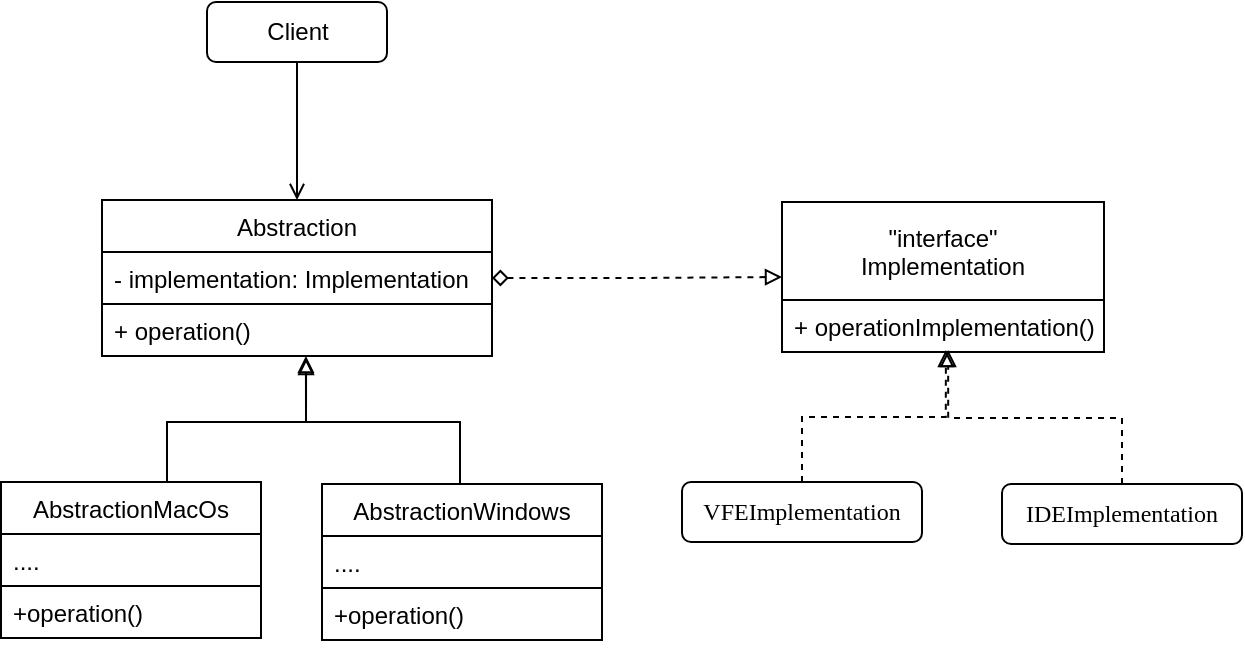 <mxfile version="14.6.13" type="device"><diagram id="0htemD8qlJN22upxG3-2" name="Страница 1"><mxGraphModel dx="852" dy="534" grid="1" gridSize="10" guides="1" tooltips="1" connect="1" arrows="1" fold="1" page="1" pageScale="1" pageWidth="827" pageHeight="1169" math="0" shadow="0"><root><mxCell id="0"/><mxCell id="1" parent="0"/><mxCell id="5ujGc7rSw36JbrIEHeg1-12" style="edgeStyle=orthogonalEdgeStyle;rounded=0;orthogonalLoop=1;jettySize=auto;html=1;entryX=0.5;entryY=0;entryDx=0;entryDy=0;endArrow=open;endFill=0;" edge="1" parent="1" source="5ujGc7rSw36JbrIEHeg1-1" target="5ujGc7rSw36JbrIEHeg1-2"><mxGeometry relative="1" as="geometry"/></mxCell><mxCell id="5ujGc7rSw36JbrIEHeg1-1" value="Client" style="rounded=1;whiteSpace=wrap;html=1;" vertex="1" parent="1"><mxGeometry x="252.5" y="120" width="90" height="30" as="geometry"/></mxCell><mxCell id="5ujGc7rSw36JbrIEHeg1-2" value="Abstraction" style="swimlane;fontStyle=0;childLayout=stackLayout;horizontal=1;startSize=26;horizontalStack=0;resizeParent=1;resizeParentMax=0;resizeLast=0;collapsible=1;marginBottom=0;" vertex="1" parent="1"><mxGeometry x="200" y="219" width="195" height="78" as="geometry"/></mxCell><mxCell id="5ujGc7rSw36JbrIEHeg1-3" value="- implementation: Implementation" style="text;strokeColor=#000000;fillColor=none;align=left;verticalAlign=top;spacingLeft=4;spacingRight=4;overflow=hidden;rotatable=0;points=[[0,0.5],[1,0.5]];portConstraint=eastwest;" vertex="1" parent="5ujGc7rSw36JbrIEHeg1-2"><mxGeometry y="26" width="195" height="26" as="geometry"/></mxCell><mxCell id="5ujGc7rSw36JbrIEHeg1-4" value="+ operation()" style="text;strokeColor=none;fillColor=none;align=left;verticalAlign=top;spacingLeft=4;spacingRight=4;overflow=hidden;rotatable=0;points=[[0,0.5],[1,0.5]];portConstraint=eastwest;" vertex="1" parent="5ujGc7rSw36JbrIEHeg1-2"><mxGeometry y="52" width="195" height="26" as="geometry"/></mxCell><mxCell id="5ujGc7rSw36JbrIEHeg1-13" style="edgeStyle=orthogonalEdgeStyle;rounded=0;orthogonalLoop=1;jettySize=auto;html=1;entryX=0.431;entryY=1;entryDx=0;entryDy=0;entryPerimeter=0;endArrow=block;endFill=0;" edge="1" parent="1"><mxGeometry relative="1" as="geometry"><mxPoint x="232.5" y="360" as="sourcePoint"/><mxPoint x="302.045" y="298" as="targetPoint"/><Array as="points"><mxPoint x="233" y="330"/><mxPoint x="302" y="330"/></Array></mxGeometry></mxCell><mxCell id="5ujGc7rSw36JbrIEHeg1-6" value="AbstractionMacOs" style="swimlane;fontStyle=0;childLayout=stackLayout;horizontal=1;startSize=26;horizontalStack=0;resizeParent=1;resizeParentMax=0;resizeLast=0;collapsible=1;marginBottom=0;" vertex="1" parent="1"><mxGeometry x="149.5" y="360" width="130" height="78" as="geometry"/></mxCell><mxCell id="5ujGc7rSw36JbrIEHeg1-7" value="...." style="text;strokeColor=#000000;fillColor=none;align=left;verticalAlign=top;spacingLeft=4;spacingRight=4;overflow=hidden;rotatable=0;points=[[0,0.5],[1,0.5]];portConstraint=eastwest;" vertex="1" parent="5ujGc7rSw36JbrIEHeg1-6"><mxGeometry y="26" width="130" height="26" as="geometry"/></mxCell><mxCell id="5ujGc7rSw36JbrIEHeg1-8" value="+operation()" style="text;strokeColor=none;fillColor=none;align=left;verticalAlign=top;spacingLeft=4;spacingRight=4;overflow=hidden;rotatable=0;points=[[0,0.5],[1,0.5]];portConstraint=eastwest;" vertex="1" parent="5ujGc7rSw36JbrIEHeg1-6"><mxGeometry y="52" width="130" height="26" as="geometry"/></mxCell><mxCell id="5ujGc7rSw36JbrIEHeg1-14" style="edgeStyle=orthogonalEdgeStyle;rounded=0;orthogonalLoop=1;jettySize=auto;html=1;entryX=0.528;entryY=1;entryDx=0;entryDy=0;entryPerimeter=0;endArrow=block;endFill=0;" edge="1" parent="1"><mxGeometry relative="1" as="geometry"><mxPoint x="379" y="361" as="sourcePoint"/><mxPoint x="301.96" y="297" as="targetPoint"/><Array as="points"><mxPoint x="379" y="330"/><mxPoint x="302" y="330"/></Array></mxGeometry></mxCell><mxCell id="5ujGc7rSw36JbrIEHeg1-9" value="AbstractionWindows" style="swimlane;fontStyle=0;childLayout=stackLayout;horizontal=1;startSize=26;horizontalStack=0;resizeParent=1;resizeParentMax=0;resizeLast=0;collapsible=1;marginBottom=0;" vertex="1" parent="1"><mxGeometry x="310" y="361" width="140" height="78" as="geometry"/></mxCell><mxCell id="5ujGc7rSw36JbrIEHeg1-10" value="...." style="text;strokeColor=#000000;fillColor=none;align=left;verticalAlign=top;spacingLeft=4;spacingRight=4;overflow=hidden;rotatable=0;points=[[0,0.5],[1,0.5]];portConstraint=eastwest;" vertex="1" parent="5ujGc7rSw36JbrIEHeg1-9"><mxGeometry y="26" width="140" height="26" as="geometry"/></mxCell><mxCell id="5ujGc7rSw36JbrIEHeg1-11" value="+operation()" style="text;strokeColor=none;fillColor=none;align=left;verticalAlign=top;spacingLeft=4;spacingRight=4;overflow=hidden;rotatable=0;points=[[0,0.5],[1,0.5]];portConstraint=eastwest;" vertex="1" parent="5ujGc7rSw36JbrIEHeg1-9"><mxGeometry y="52" width="140" height="26" as="geometry"/></mxCell><mxCell id="5ujGc7rSw36JbrIEHeg1-15" value="&quot;interface&quot;&#10;Implementation" style="swimlane;fontStyle=0;childLayout=stackLayout;horizontal=1;startSize=49;horizontalStack=0;resizeParent=1;resizeParentMax=0;resizeLast=0;collapsible=1;marginBottom=0;" vertex="1" parent="1"><mxGeometry x="540" y="220" width="161" height="75" as="geometry"/></mxCell><mxCell id="5ujGc7rSw36JbrIEHeg1-17" value="+ operationImplementation()" style="text;strokeColor=none;fillColor=none;align=left;verticalAlign=top;spacingLeft=4;spacingRight=4;overflow=hidden;rotatable=0;points=[[0,0.5],[1,0.5]];portConstraint=eastwest;" vertex="1" parent="5ujGc7rSw36JbrIEHeg1-15"><mxGeometry y="49" width="161" height="26" as="geometry"/></mxCell><mxCell id="5ujGc7rSw36JbrIEHeg1-20" style="edgeStyle=orthogonalEdgeStyle;rounded=0;orthogonalLoop=1;jettySize=auto;html=1;entryX=0.509;entryY=0.962;entryDx=0;entryDy=0;entryPerimeter=0;endArrow=block;endFill=0;dashed=1;" edge="1" parent="1" source="5ujGc7rSw36JbrIEHeg1-18" target="5ujGc7rSw36JbrIEHeg1-17"><mxGeometry relative="1" as="geometry"/></mxCell><mxCell id="5ujGc7rSw36JbrIEHeg1-18" value="&lt;pre style=&quot;font-family: &amp;#34;jetbrains mono&amp;#34;&quot;&gt;&lt;span style=&quot;background-color: rgb(255 , 255 , 255)&quot;&gt;VFEImplementation&lt;/span&gt;&lt;/pre&gt;" style="rounded=1;whiteSpace=wrap;html=1;strokeColor=#000000;" vertex="1" parent="1"><mxGeometry x="490" y="360" width="120" height="30" as="geometry"/></mxCell><mxCell id="5ujGc7rSw36JbrIEHeg1-21" style="edgeStyle=orthogonalEdgeStyle;rounded=0;orthogonalLoop=1;jettySize=auto;html=1;entryX=0.516;entryY=0.962;entryDx=0;entryDy=0;entryPerimeter=0;dashed=1;endArrow=block;endFill=0;" edge="1" parent="1" source="5ujGc7rSw36JbrIEHeg1-19" target="5ujGc7rSw36JbrIEHeg1-17"><mxGeometry relative="1" as="geometry"/></mxCell><mxCell id="5ujGc7rSw36JbrIEHeg1-19" value="&lt;pre style=&quot;font-family: &amp;#34;jetbrains mono&amp;#34;&quot;&gt;&lt;pre style=&quot;font-family: &amp;#34;jetbrains mono&amp;#34;&quot;&gt;&lt;span style=&quot;background-color: rgb(255 , 255 , 255)&quot;&gt;IDEImplementation&lt;/span&gt;&lt;/pre&gt;&lt;/pre&gt;" style="rounded=1;whiteSpace=wrap;html=1;strokeColor=#000000;" vertex="1" parent="1"><mxGeometry x="650" y="361" width="120" height="30" as="geometry"/></mxCell><mxCell id="5ujGc7rSw36JbrIEHeg1-22" style="edgeStyle=orthogonalEdgeStyle;rounded=0;orthogonalLoop=1;jettySize=auto;html=1;entryX=0;entryY=0.5;entryDx=0;entryDy=0;dashed=1;endArrow=block;endFill=0;startArrow=diamond;startFill=0;" edge="1" parent="1" source="5ujGc7rSw36JbrIEHeg1-3" target="5ujGc7rSw36JbrIEHeg1-15"><mxGeometry relative="1" as="geometry"/></mxCell></root></mxGraphModel></diagram></mxfile>